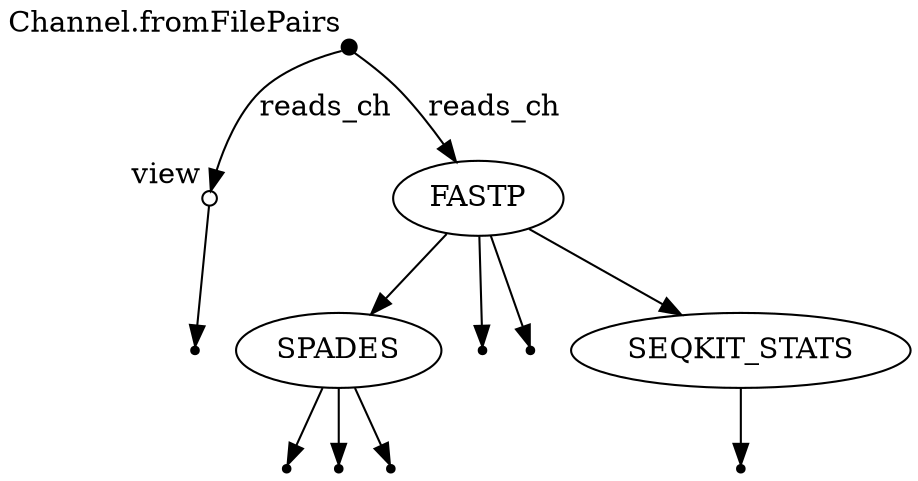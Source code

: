 digraph "execution_dag" {
v0 [shape=point,label="",fixedsize=true,width=0.1,xlabel="Channel.fromFilePairs"];
v1 [shape=circle,label="",fixedsize=true,width=0.1,xlabel="view"];
v0 -> v1 [label="reads_ch"];

v1 [shape=circle,label="",fixedsize=true,width=0.1,xlabel="view"];
v2 [shape=point];
v1 -> v2;

v0 [shape=point,label="",fixedsize=true,width=0.1,xlabel="Channel.fromFilePairs"];
v3 [label="FASTP"];
v0 -> v3 [label="reads_ch"];

v3 [label="FASTP"];
v6 [label="SPADES"];
v3 -> v6;

v3 [label="FASTP"];
v5 [shape=point];
v3 -> v5;

v3 [label="FASTP"];
v4 [shape=point];
v3 -> v4;

v6 [label="SPADES"];
v9 [shape=point];
v6 -> v9;

v6 [label="SPADES"];
v8 [shape=point];
v6 -> v8;

v6 [label="SPADES"];
v7 [shape=point];
v6 -> v7;

v3 [label="FASTP"];
v10 [label="SEQKIT_STATS"];
v3 -> v10;

v10 [label="SEQKIT_STATS"];
v11 [shape=point];
v10 -> v11;

}
